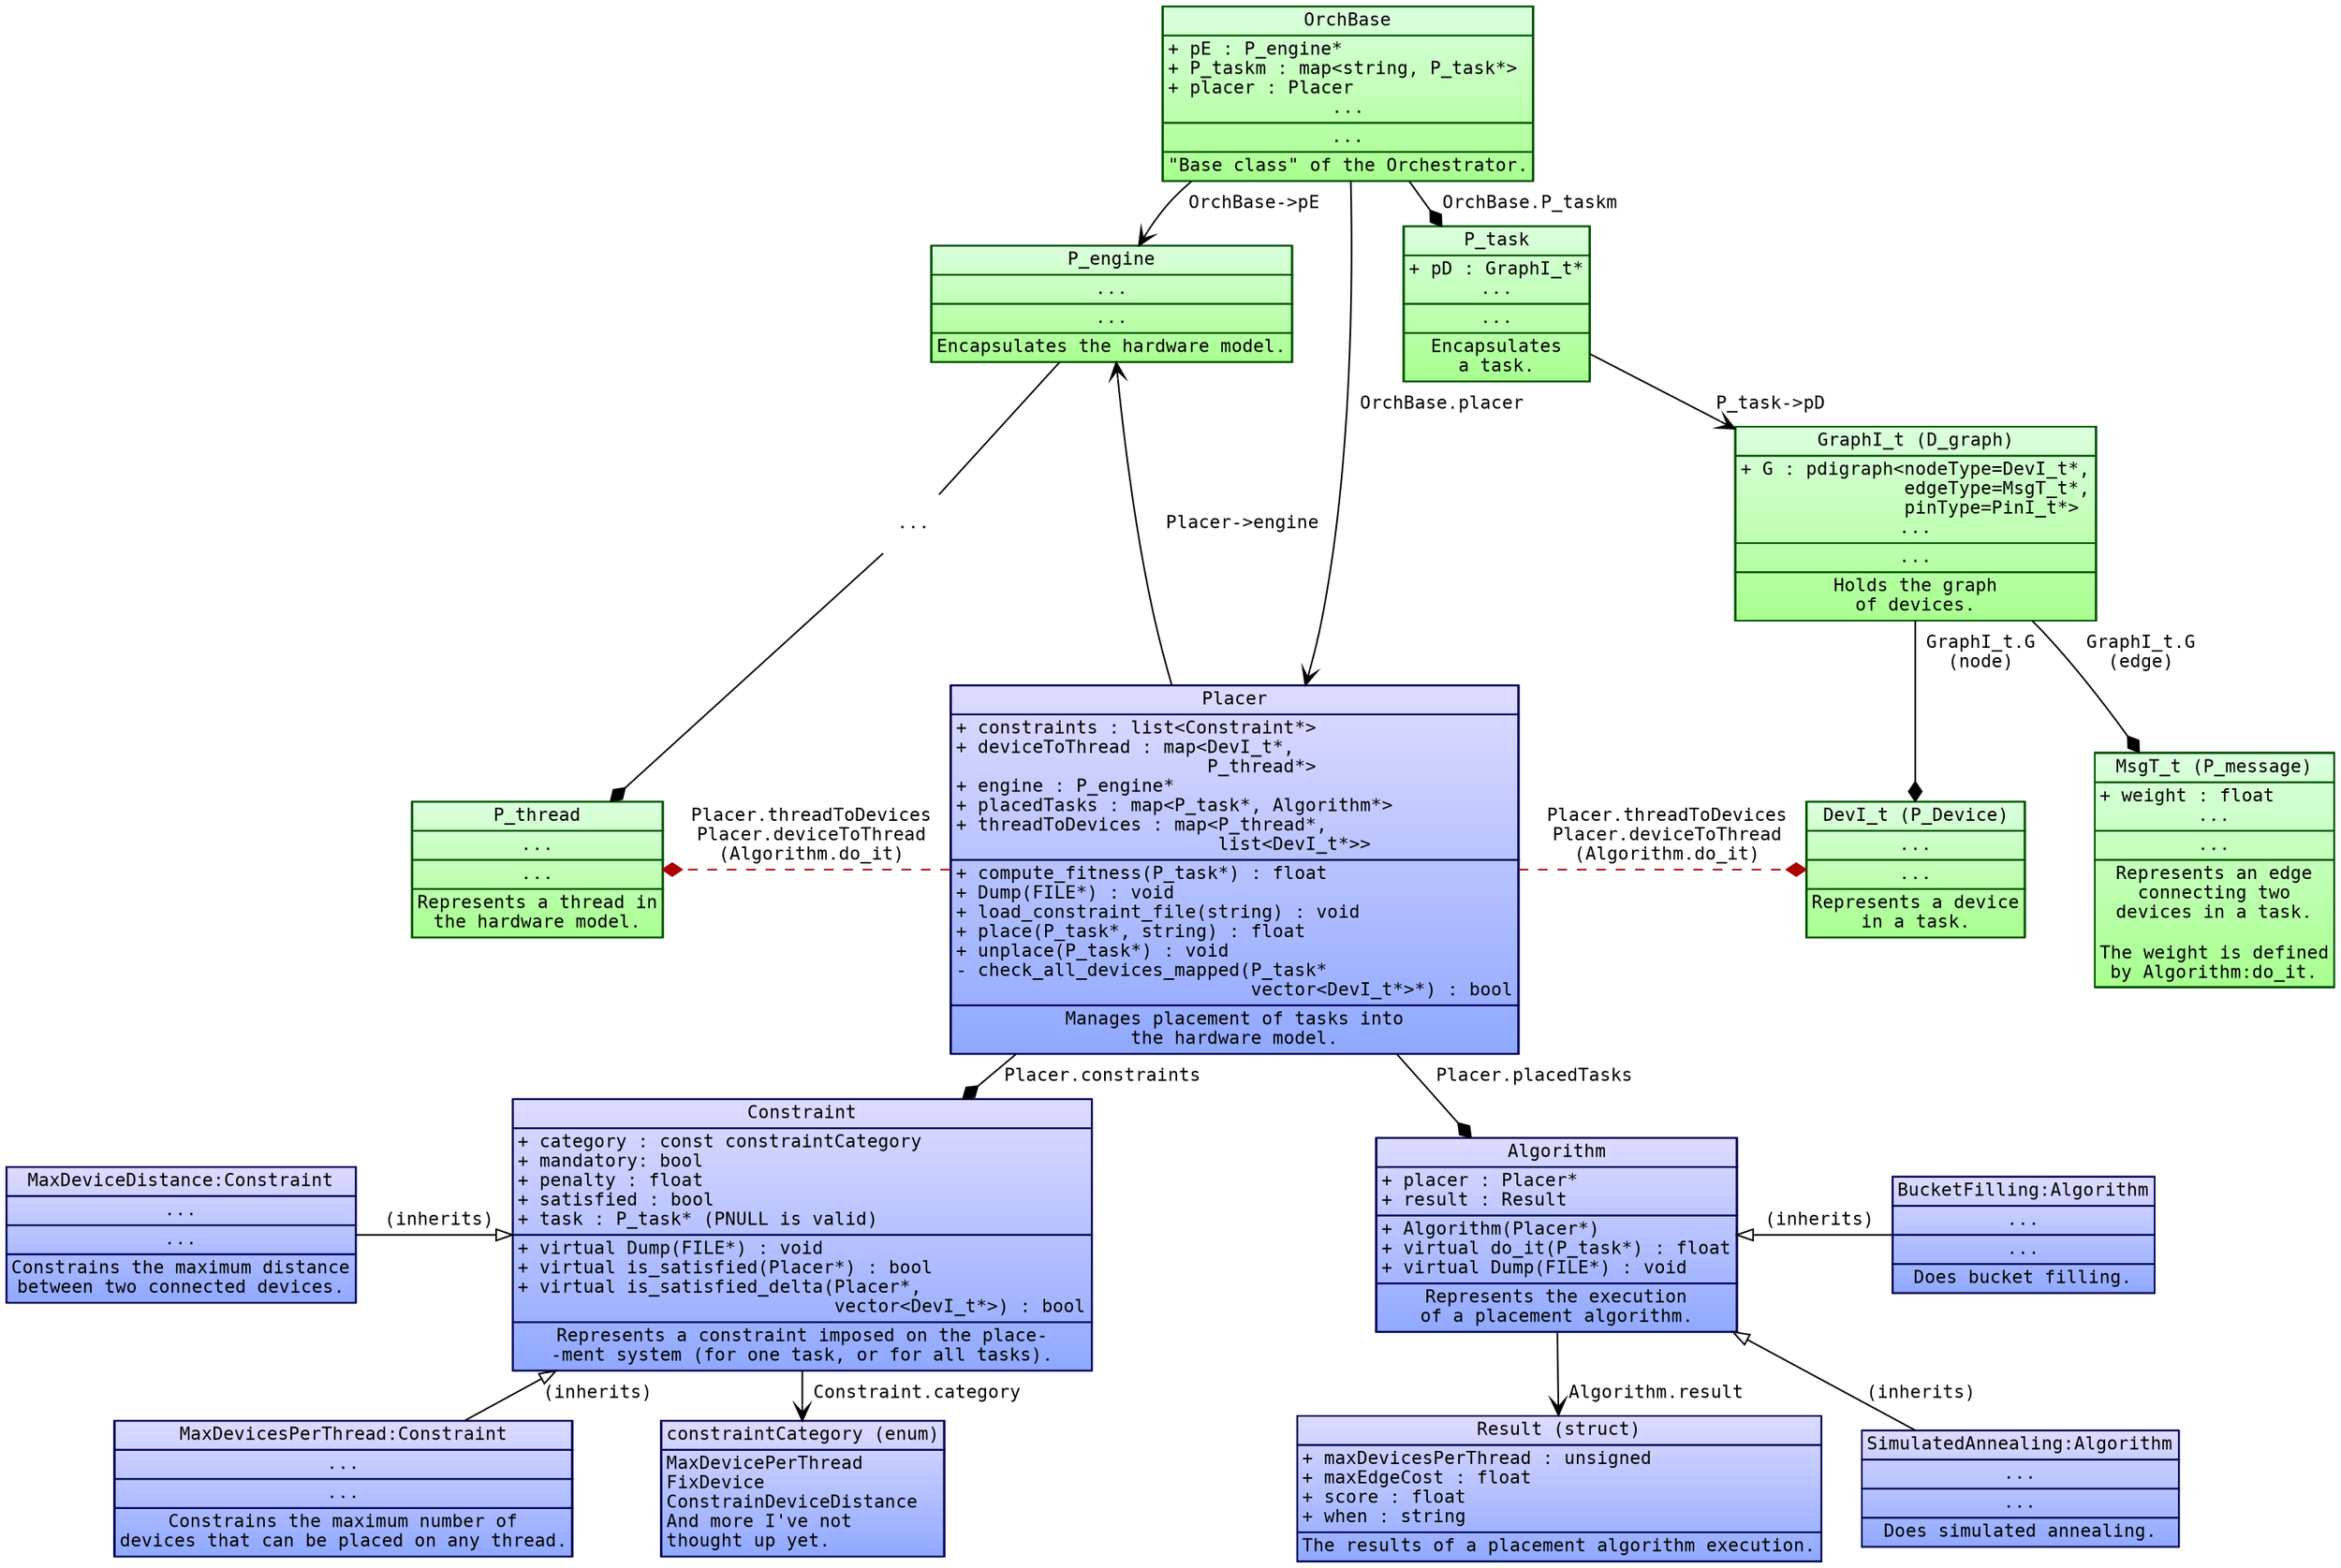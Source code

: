 digraph G {
    fontname="Inconsolata";
    fontsize=11;
    margin=0;
    nodesep=0.3;
    rankdir="UD";
    ranksep=0.2;

    /* Class definitions (as graph nodes) */
    node[color="#005500",
         fillcolor="#DBFFDE:#A8FF8F",
         fontname="Inconsolata",
         fontsize=11,
         gradientangle=270,
         margin=0,
         shape="rect",
         style="filled"];

    /* Class definitions (as graph nodes). */
    OrchBase[label=<<TABLE BORDER="0" CELLBORDER="1" CELLSPACING="0">
<TR><TD>OrchBase</TD></TR>
<TR><TD ALIGN="LEFT">
+ pE : P_engine*<BR ALIGN="LEFT"/>
+ P_taskm : map&lt;string, P_task*&gt;<BR ALIGN="LEFT"/>
+ placer : Placer<BR ALIGN="LEFT"/>
 ...<BR ALIGN="TEXT"/>
</TD></TR>
<TR><TD ALIGN="TEXT">
...<BR ALIGN="TEXT"/>
</TD></TR>
<TR><TD ALIGN="TEXT">
"Base class" of the Orchestrator.<BR ALIGN="TEXT"/>
</TD></TR></TABLE>>];

    P_engine[label=<<TABLE BORDER="0" CELLBORDER="1" CELLSPACING="0">
<TR><TD>P_engine</TD></TR>
<TR><TD ALIGN="TEXT">
...<BR ALIGN="TEXT"/>
</TD></TR>
<TR><TD ALIGN="TEXT">
...<BR ALIGN="TEXT"/>
</TD></TR>
<TR><TD ALIGN="TEXT">
Encapsulates the hardware model.<BR ALIGN="TEXT"/>
</TD></TR></TABLE>>];

    P_task[label=<<TABLE BORDER="0" CELLBORDER="1" CELLSPACING="0">
<TR><TD>P_task</TD></TR>
<TR><TD ALIGN="TEXT">
+ pD : GraphI_t*<BR ALIGN="LEFT"/>
...<BR ALIGN="TEXT"/>
</TD></TR>
<TR><TD ALIGN="TEXT">
...<BR ALIGN="TEXT"/>
</TD></TR>
<TR><TD ALIGN="TEXT">
Encapsulates<BR ALIGN="TEXT"/>
a task.<BR ALIGN="TEXT"/>
</TD></TR></TABLE>>];

    GraphI_t[label=<<TABLE BORDER="0" CELLBORDER="1" CELLSPACING="0">
<TR><TD>GraphI_t (D_graph)</TD></TR>
<TR><TD ALIGN="TEXT">
+ G : pdigraph&lt;nodeType=DevI_t*,<BR ALIGN="LEFT"/>
               edgeType=MsgT_t*,<BR ALIGN="LEFT"/>
               pinType=PinI_t*&gt;<BR ALIGN="LEFT"/>
...<BR ALIGN="TEXT"/>
</TD></TR>
<TR><TD ALIGN="TEXT">
...<BR ALIGN="TEXT"/>
</TD></TR>
<TR><TD ALIGN="TEXT">
Holds the graph<BR ALIGN="TEXT"/>
of devices.<BR ALIGN="TEXT"/>
</TD></TR></TABLE>>];

    P_thread[label=<<TABLE BORDER="0" CELLBORDER="1" CELLSPACING="0">
<TR><TD>P_thread</TD></TR>
<TR><TD ALIGN="TEXT">
...<BR ALIGN="TEXT"/>
</TD></TR>
<TR><TD ALIGN="TEXT">
...<BR ALIGN="TEXT"/>
</TD></TR>
<TR><TD ALIGN="TEXT">
Represents a thread in<BR ALIGN="TEXT"/>
the hardware model.<BR ALIGN="TEXT"/>
</TD></TR></TABLE>>];

    DevI_t[label=<<TABLE BORDER="0" CELLBORDER="1" CELLSPACING="0">
<TR><TD>DevI_t (P_Device)</TD></TR>
<TR><TD ALIGN="TEXT">
...<BR ALIGN="TEXT"/>
</TD></TR>
<TR><TD ALIGN="TEXT">
...<BR ALIGN="TEXT"/>
</TD></TR>
<TR><TD ALIGN="TEXT">
Represents a device<BR ALIGN="TEXT"/>
in a task.<BR ALIGN="TEXT"/>
</TD></TR></TABLE>>];

    MsgT_t[label=<<TABLE BORDER="0" CELLBORDER="1" CELLSPACING="0">
           <TR><TD>MsgT_t (P_message)</TD></TR>
<TR><TD ALIGN="TEXT">
+ weight : float<BR ALIGN="LEFT"/>
...<BR ALIGN="TEXT"/>
</TD></TR>
<TR><TD ALIGN="TEXT">
...<BR ALIGN="TEXT"/>
</TD></TR>
<TR><TD ALIGN="TEXT">
Represents an edge<BR ALIGN="TEXT"/>
connecting two<BR ALIGN="TEXT"/>
devices in a task.<BR ALIGN="TEXT"/><BR ALIGN="TEXT"/>
The weight is defined<BR ALIGN="TEXT"/>
by Algorithm:do_it.<BR ALIGN="TEXT"/>
</TD></TR></TABLE>>];

    node[color="#000055",
         fillcolor="#DEDBFF:#8FA8FF"];

    Placer[label=<<TABLE BORDER="0" CELLBORDER="1" CELLSPACING="0">
<TR><TD>Placer</TD></TR>
<TR><TD ALIGN="LEFT">
+ constraints : list&lt;Constraint*&gt;<BR ALIGN="LEFT"/>
+ deviceToThread : map&lt;DevI_t*,<BR ALIGN="LEFT"/>
                       P_thread*&gt;<BR ALIGN="LEFT"/>
+ engine : P_engine*<BR ALIGN="LEFT"/>
+ placedTasks : map&lt;P_task*, Algorithm*&gt;<BR ALIGN="LEFT"/>
+ threadToDevices : map&lt;P_thread*,<BR ALIGN="LEFT"/>
                        list&lt;DevI_t*&gt;&gt;<BR ALIGN="LEFT"/>
</TD></TR>
<TR><TD ALIGN="LEFT">
+ compute_fitness(P_task*) : float<BR ALIGN="LEFT"/>
+ Dump(FILE*) : void<BR ALIGN="LEFT"/>
+ load_constraint_file(string) : void<BR ALIGN="LEFT"/>
+ place(P_task*, string) : float<BR ALIGN="LEFT"/>
+ unplace(P_task*) : void<BR ALIGN="LEFT"/>
- check_all_devices_mapped(P_task*<BR ALIGN="LEFT"/>
                           vector&lt;DevI_t*&gt;*) : bool<BR ALIGN="LEFT"/>
</TD></TR>
<TR><TD ALIGN="TEXT">
Manages placement of tasks into<BR ALIGN="TEXT"/>
the hardware model.
</TD></TR></TABLE>>];

    MaxDeviceDistance[label=<<TABLE BORDER="0" CELLBORDER="1" CELLSPACING="0">
<TR><TD>MaxDeviceDistance:Constraint</TD></TR>
<TR><TD ALIGN="TEXT">
...<BR ALIGN="TEXT"/>
</TD></TR>
<TR><TD ALIGN="TEXT">
...<BR ALIGN="TEXT"/>
</TD></TR>
<TR><TD ALIGN="TEXT">
Constrains the maximum distance<BR ALIGN="TEXT"/>
between two connected devices.<BR ALIGN="TEXT"/>
</TD></TR></TABLE>>];

    Constraint[label=<<TABLE BORDER="0" CELLBORDER="1" CELLSPACING="0">
<TR><TD>Constraint</TD></TR>
<TR><TD ALIGN="LEFT">
+ category : const constraintCategory<BR ALIGN="LEFT"/>
+ mandatory: bool<BR ALIGN="LEFT"/>
+ penalty : float<BR ALIGN="LEFT"/>
+ satisfied : bool<BR ALIGN="LEFT"/>
+ task : P_task* (PNULL is valid)<BR ALIGN="LEFT"/>
</TD></TR>
<TR><TD ALIGN="LEFT">
+ virtual Dump(FILE*) : void<BR ALIGN="LEFT"/>
+ virtual is_satisfied(Placer*) : bool<BR ALIGN="LEFT"/>
+ virtual is_satisfied_delta(Placer*,<BR ALIGN="LEFT"/>
                             vector&lt;DevI_t*&gt;) : bool<BR ALIGN="LEFT"/>
</TD></TR>
<TR><TD ALIGN="TEXT">
Represents a constraint imposed on the place-<BR ALIGN="TEXT"/>
-ment system (for one task, or for all tasks).<BR ALIGN="TEXT"/>
</TD></TR></TABLE>>];

    placeholder_1[style="invis"];
    placeholder_2[style="invis"];

    constraintCategory[label=<<TABLE BORDER="0" CELLBORDER="1" CELLSPACING="0">
<TR><TD>constraintCategory (enum)</TD></TR>
<TR><TD ALIGN="LEFT">
MaxDevicePerThread<BR ALIGN="LEFT"/>
FixDevice<BR ALIGN="LEFT"/>
ConstrainDeviceDistance<BR ALIGN="LEFT"/>
And more I've not<BR ALIGN="LEFT"/>
thought up yet.<BR ALIGN="LEFT"/>
</TD></TR></TABLE>>];

    MaxDevicesPerThread[label=<<TABLE BORDER="0" CELLBORDER="1" CELLSPACING="0">
<TR><TD>MaxDevicesPerThread:Constraint</TD></TR>
<TR><TD ALIGN="TEXT">
...<BR ALIGN="TEXT"/>
</TD></TR>
<TR><TD ALIGN="TEXT">
...<BR ALIGN="TEXT"/>
</TD></TR>
<TR><TD ALIGN="TEXT">
Constrains the maximum number of<BR ALIGN="TEXT"/>
devices that can be placed on any thread.<BR ALIGN="TEXT"/>
</TD></TR></TABLE>>];

    Algorithm[label=<<TABLE BORDER="0" CELLBORDER="1" CELLSPACING="0">
<TR><TD>Algorithm</TD></TR>
<TR><TD ALIGN="LEFT">
+ placer : Placer*<BR ALIGN="LEFT"/>
+ result : Result<BR ALIGN="LEFT"/>
</TD></TR>
<TR><TD ALIGN="LEFT">
+ Algorithm(Placer*)<BR ALIGN="LEFT"/>
+ virtual do_it(P_task*) : float<BR ALIGN="LEFT"/>
+ virtual Dump(FILE*) : void<BR ALIGN="LEFT"/>
</TD></TR>
<TR><TD ALIGN="TEXT">
Represents the execution<BR ALIGN="TEXT"/>
of a placement algorithm.<BR ALIGN="TEXT"/>
</TD></TR></TABLE>>];

    Result[label=<<TABLE BORDER="0" CELLBORDER="1" CELLSPACING="0">
<TR><TD>Result (struct)</TD></TR>
<TR><TD ALIGN="LEFT">
+ maxDevicesPerThread : unsigned<BR ALIGN="LEFT"/>
+ maxEdgeCost : float<BR ALIGN="LEFT"/>
+ score : float<BR ALIGN="LEFT"/>
+ when : string<BR ALIGN="LEFT"/>
</TD></TR>
<TR><TD ALIGN="TEXT">
The results of a placement algorithm execution.<BR ALIGN="TEXT"/>
</TD></TR></TABLE>>];

    SimulatedAnnealing[label=<<TABLE BORDER="0" CELLBORDER="1" CELLSPACING="0">
<TR><TD>SimulatedAnnealing:Algorithm</TD></TR>
<TR><TD ALIGN="TEXT">
...<BR ALIGN="TEXT"/>
</TD></TR>
<TR><TD ALIGN="TEXT">
...<BR ALIGN="TEXT"/>
</TD></TR>
<TR><TD ALIGN="TEXT">
Does simulated annealing.<BR ALIGN="TEXT"/>
</TD></TR></TABLE>>];

    BucketFilling[label=<<TABLE BORDER="0" CELLBORDER="1" CELLSPACING="0">
<TR><TD>BucketFilling:Algorithm</TD></TR>
<TR><TD ALIGN="TEXT">
...<BR ALIGN="TEXT"/>
</TD></TR>
<TR><TD ALIGN="TEXT">
...<BR ALIGN="TEXT"/>
</TD></TR>
<TR><TD ALIGN="TEXT">
Does bucket filling.<BR ALIGN="TEXT"/>
</TD></TR></TABLE>>];

    /* Relationship definitions (as graph edges) */
    edge[color="#000000",
         fontname="Inconsolata",
         fontsize=11];

    /* Containment. */
    {edge[arrowhead="vee"];
        OrchBase -> Placer[label=" OrchBase.placer"];
        Constraint -> constraintCategory[label=" Constraint.category"];
        Algorithm -> Result[label=" Algorithm.result"];
        OrchBase -> P_engine[label=" OrchBase->pE"];
        P_task -> GraphI_t[label=" P_task->pD"];
        Placer -> P_engine[label=" Placer->engine"];
    }

    /* Containment across ellipsis nodes. */
    {node[label="...", margin=0, color="#FFFFFF", fillcolor="#FFFFFF"];
        ellipsis_1;
    }

    {edge[arrowhead="none"];
        P_engine -> ellipsis_1;
    }

    {edge[arrowhead="diamond"];
        ellipsis_1 -> P_thread;
    }

    /* One-to-many relationships in a separate block. */
    {edge[arrowhead="diamond"];
        OrchBase -> P_task[label=" OrchBase.P_taskm"];
        Placer -> Constraint[label=" Placer.constraints"];
        Placer -> Algorithm[label=" Placer.placedTasks"];
        GraphI_t -> DevI_t[label=" GraphI_t.G\n (node)"];
        GraphI_t -> MsgT_t[label=" GraphI_t.G\n (edge)"];

        /* Placement! */
        {edge[color="#AA0000", style="dashed"];
        Placer -> P_thread[label=" Placer.threadToDevices\n Placer.deviceToThread\n (Algorithm.do_it)",
                           constraint=false];
        Placer -> DevI_t[label=" Placer.threadToDevices\n Placer.deviceToThread\n (Algorithm.do_it)",
                           constraint=false];
        }
    }

    /* Inheritance */
    {edge[arrowhead="onormal", label=" (inherits)"];
        //BucketFilling -> Algorithm;
        Algorithm -> BucketFilling[arrowtail="onormal", dir="back"];
        SimulatedAnnealing -> Algorithm;
        MaxDevicesPerThread -> Constraint;
        MaxDeviceDistance -> Constraint;
    }

    /* Rank hackery */
    {rank="same";
        P_engine -> P_task [style="invis"];
        rankdir="LR";
    }

    {rank="same";
        P_thread -> Placer -> DevI_t -> MsgT_t [style="invis"];
        rankdir="LR";
    }


    {rank="same";
        MaxDeviceDistance -> Constraint -> placeholder_1 -> Algorithm ->
            BucketFilling [style="invis"];
        rankdir="LR";
    }

    {edge[style="invis"];
        BucketFilling -> SimulatedAnnealing;
        MaxDeviceDistance -> MaxDevicesPerThread;
        Placer -> placeholder_1;
        placeholder_1 -> placeholder_2;
    }
}

